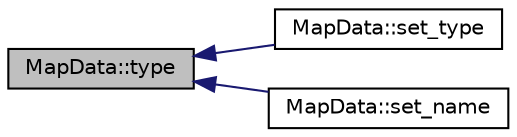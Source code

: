 digraph "MapData::type"
{
  edge [fontname="Helvetica",fontsize="10",labelfontname="Helvetica",labelfontsize="10"];
  node [fontname="Helvetica",fontsize="10",shape=record];
  rankdir="LR";
  Node1 [label="MapData::type",height=0.2,width=0.4,color="black", fillcolor="grey75", style="filled" fontcolor="black"];
  Node1 -> Node2 [dir="back",color="midnightblue",fontsize="10",style="solid",fontname="Helvetica"];
  Node2 [label="MapData::set_type",height=0.2,width=0.4,color="black", fillcolor="white", style="filled",URL="$class_map_data.html#a5ff97fbb20dfca5642ce39e26dde38af",tooltip="MapData::set_type. "];
  Node1 -> Node3 [dir="back",color="midnightblue",fontsize="10",style="solid",fontname="Helvetica"];
  Node3 [label="MapData::set_name",height=0.2,width=0.4,color="black", fillcolor="white", style="filled",URL="$class_map_data.html#ab9eff280b000c33226850a6541c81f89",tooltip="MapData::set_name. "];
}
